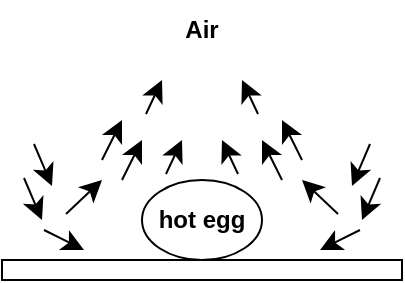 <mxfile version="26.1.1">
  <diagram id="isJ9_etKxryIBF6rrnlm" name="Page-2">
    <mxGraphModel dx="2074" dy="1042" grid="1" gridSize="10" guides="1" tooltips="1" connect="1" arrows="1" fold="1" page="1" pageScale="1" pageWidth="827" pageHeight="1169" math="0" shadow="0">
      <root>
        <mxCell id="0" />
        <mxCell id="1" parent="0" />
        <mxCell id="nAfD6s4qFtVshBjyx8mS-2" value="hot egg" style="ellipse;whiteSpace=wrap;html=1;fontStyle=1" parent="1" vertex="1">
          <mxGeometry x="630" y="280" width="60" height="40" as="geometry" />
        </mxCell>
        <mxCell id="nAfD6s4qFtVshBjyx8mS-3" value="" style="rounded=0;whiteSpace=wrap;html=1;" parent="1" vertex="1">
          <mxGeometry x="560" y="320" width="200" height="10" as="geometry" />
        </mxCell>
        <mxCell id="nAfD6s4qFtVshBjyx8mS-4" value="Air" style="text;html=1;align=center;verticalAlign=middle;whiteSpace=wrap;rounded=0;fontStyle=1" parent="1" vertex="1">
          <mxGeometry x="630" y="190" width="60" height="30" as="geometry" />
        </mxCell>
        <mxCell id="nAfD6s4qFtVshBjyx8mS-5" value="" style="endArrow=classic;html=1;rounded=0;fontSize=12;startSize=8;endSize=8;curved=1;" parent="1" edge="1">
          <mxGeometry width="50" height="50" relative="1" as="geometry">
            <mxPoint x="581" y="305" as="sourcePoint" />
            <mxPoint x="601" y="315" as="targetPoint" />
          </mxGeometry>
        </mxCell>
        <mxCell id="nAfD6s4qFtVshBjyx8mS-6" value="" style="endArrow=classic;html=1;rounded=0;fontSize=12;startSize=8;endSize=8;curved=1;" parent="1" edge="1">
          <mxGeometry width="50" height="50" relative="1" as="geometry">
            <mxPoint x="571" y="279" as="sourcePoint" />
            <mxPoint x="580" y="300" as="targetPoint" />
          </mxGeometry>
        </mxCell>
        <mxCell id="nAfD6s4qFtVshBjyx8mS-7" value="" style="endArrow=classic;html=1;rounded=0;fontSize=12;startSize=8;endSize=8;curved=1;" parent="1" edge="1">
          <mxGeometry width="50" height="50" relative="1" as="geometry">
            <mxPoint x="576" y="262" as="sourcePoint" />
            <mxPoint x="585" y="283" as="targetPoint" />
          </mxGeometry>
        </mxCell>
        <mxCell id="nAfD6s4qFtVshBjyx8mS-8" value="" style="endArrow=classic;html=1;rounded=0;fontSize=12;startSize=8;endSize=8;curved=1;" parent="1" edge="1">
          <mxGeometry width="50" height="50" relative="1" as="geometry">
            <mxPoint x="610" y="270" as="sourcePoint" />
            <mxPoint x="620" y="250" as="targetPoint" />
          </mxGeometry>
        </mxCell>
        <mxCell id="nAfD6s4qFtVshBjyx8mS-10" value="" style="endArrow=classic;html=1;rounded=0;fontSize=12;startSize=8;endSize=8;curved=1;" parent="1" edge="1">
          <mxGeometry width="50" height="50" relative="1" as="geometry">
            <mxPoint x="592" y="297" as="sourcePoint" />
            <mxPoint x="610" y="280" as="targetPoint" />
          </mxGeometry>
        </mxCell>
        <mxCell id="nAfD6s4qFtVshBjyx8mS-11" value="" style="endArrow=classic;html=1;rounded=0;fontSize=12;startSize=8;endSize=8;curved=1;" parent="1" edge="1">
          <mxGeometry width="50" height="50" relative="1" as="geometry">
            <mxPoint x="620" y="280" as="sourcePoint" />
            <mxPoint x="630" y="260" as="targetPoint" />
          </mxGeometry>
        </mxCell>
        <mxCell id="nAfD6s4qFtVshBjyx8mS-12" value="" style="endArrow=classic;html=1;rounded=0;fontSize=12;startSize=8;endSize=8;curved=1;" parent="1" edge="1">
          <mxGeometry width="50" height="50" relative="1" as="geometry">
            <mxPoint x="632" y="247" as="sourcePoint" />
            <mxPoint x="640" y="230" as="targetPoint" />
          </mxGeometry>
        </mxCell>
        <mxCell id="nAfD6s4qFtVshBjyx8mS-13" value="" style="endArrow=classic;html=1;rounded=0;fontSize=12;startSize=8;endSize=8;curved=1;" parent="1" edge="1">
          <mxGeometry width="50" height="50" relative="1" as="geometry">
            <mxPoint x="642" y="277" as="sourcePoint" />
            <mxPoint x="650" y="260" as="targetPoint" />
          </mxGeometry>
        </mxCell>
        <mxCell id="nAfD6s4qFtVshBjyx8mS-22" value="" style="group;flipV=0;flipH=1;" parent="1" vertex="1" connectable="0">
          <mxGeometry x="670" y="230" width="79" height="85" as="geometry" />
        </mxCell>
        <mxCell id="nAfD6s4qFtVshBjyx8mS-14" value="" style="endArrow=classic;html=1;rounded=0;fontSize=12;startSize=8;endSize=8;curved=1;" parent="nAfD6s4qFtVshBjyx8mS-22" edge="1">
          <mxGeometry width="50" height="50" relative="1" as="geometry">
            <mxPoint x="69" y="75" as="sourcePoint" />
            <mxPoint x="49" y="85" as="targetPoint" />
          </mxGeometry>
        </mxCell>
        <mxCell id="nAfD6s4qFtVshBjyx8mS-15" value="" style="endArrow=classic;html=1;rounded=0;fontSize=12;startSize=8;endSize=8;curved=1;" parent="nAfD6s4qFtVshBjyx8mS-22" edge="1">
          <mxGeometry width="50" height="50" relative="1" as="geometry">
            <mxPoint x="79" y="49" as="sourcePoint" />
            <mxPoint x="70" y="70" as="targetPoint" />
          </mxGeometry>
        </mxCell>
        <mxCell id="nAfD6s4qFtVshBjyx8mS-16" value="" style="endArrow=classic;html=1;rounded=0;fontSize=12;startSize=8;endSize=8;curved=1;" parent="nAfD6s4qFtVshBjyx8mS-22" edge="1">
          <mxGeometry width="50" height="50" relative="1" as="geometry">
            <mxPoint x="74" y="32" as="sourcePoint" />
            <mxPoint x="65" y="53" as="targetPoint" />
          </mxGeometry>
        </mxCell>
        <mxCell id="nAfD6s4qFtVshBjyx8mS-17" value="" style="endArrow=classic;html=1;rounded=0;fontSize=12;startSize=8;endSize=8;curved=1;" parent="nAfD6s4qFtVshBjyx8mS-22" edge="1">
          <mxGeometry width="50" height="50" relative="1" as="geometry">
            <mxPoint x="40" y="40" as="sourcePoint" />
            <mxPoint x="30" y="20" as="targetPoint" />
          </mxGeometry>
        </mxCell>
        <mxCell id="nAfD6s4qFtVshBjyx8mS-18" value="" style="endArrow=classic;html=1;rounded=0;fontSize=12;startSize=8;endSize=8;curved=1;" parent="nAfD6s4qFtVshBjyx8mS-22" edge="1">
          <mxGeometry width="50" height="50" relative="1" as="geometry">
            <mxPoint x="58" y="67" as="sourcePoint" />
            <mxPoint x="40" y="50" as="targetPoint" />
          </mxGeometry>
        </mxCell>
        <mxCell id="nAfD6s4qFtVshBjyx8mS-19" value="" style="endArrow=classic;html=1;rounded=0;fontSize=12;startSize=8;endSize=8;curved=1;" parent="nAfD6s4qFtVshBjyx8mS-22" edge="1">
          <mxGeometry width="50" height="50" relative="1" as="geometry">
            <mxPoint x="30" y="50" as="sourcePoint" />
            <mxPoint x="20" y="30" as="targetPoint" />
          </mxGeometry>
        </mxCell>
        <mxCell id="nAfD6s4qFtVshBjyx8mS-20" value="" style="endArrow=classic;html=1;rounded=0;fontSize=12;startSize=8;endSize=8;curved=1;" parent="nAfD6s4qFtVshBjyx8mS-22" edge="1">
          <mxGeometry width="50" height="50" relative="1" as="geometry">
            <mxPoint x="18" y="17" as="sourcePoint" />
            <mxPoint x="10" as="targetPoint" />
          </mxGeometry>
        </mxCell>
        <mxCell id="nAfD6s4qFtVshBjyx8mS-21" value="" style="endArrow=classic;html=1;rounded=0;fontSize=12;startSize=8;endSize=8;curved=1;" parent="nAfD6s4qFtVshBjyx8mS-22" edge="1">
          <mxGeometry width="50" height="50" relative="1" as="geometry">
            <mxPoint x="8" y="47" as="sourcePoint" />
            <mxPoint y="30" as="targetPoint" />
          </mxGeometry>
        </mxCell>
      </root>
    </mxGraphModel>
  </diagram>
</mxfile>
